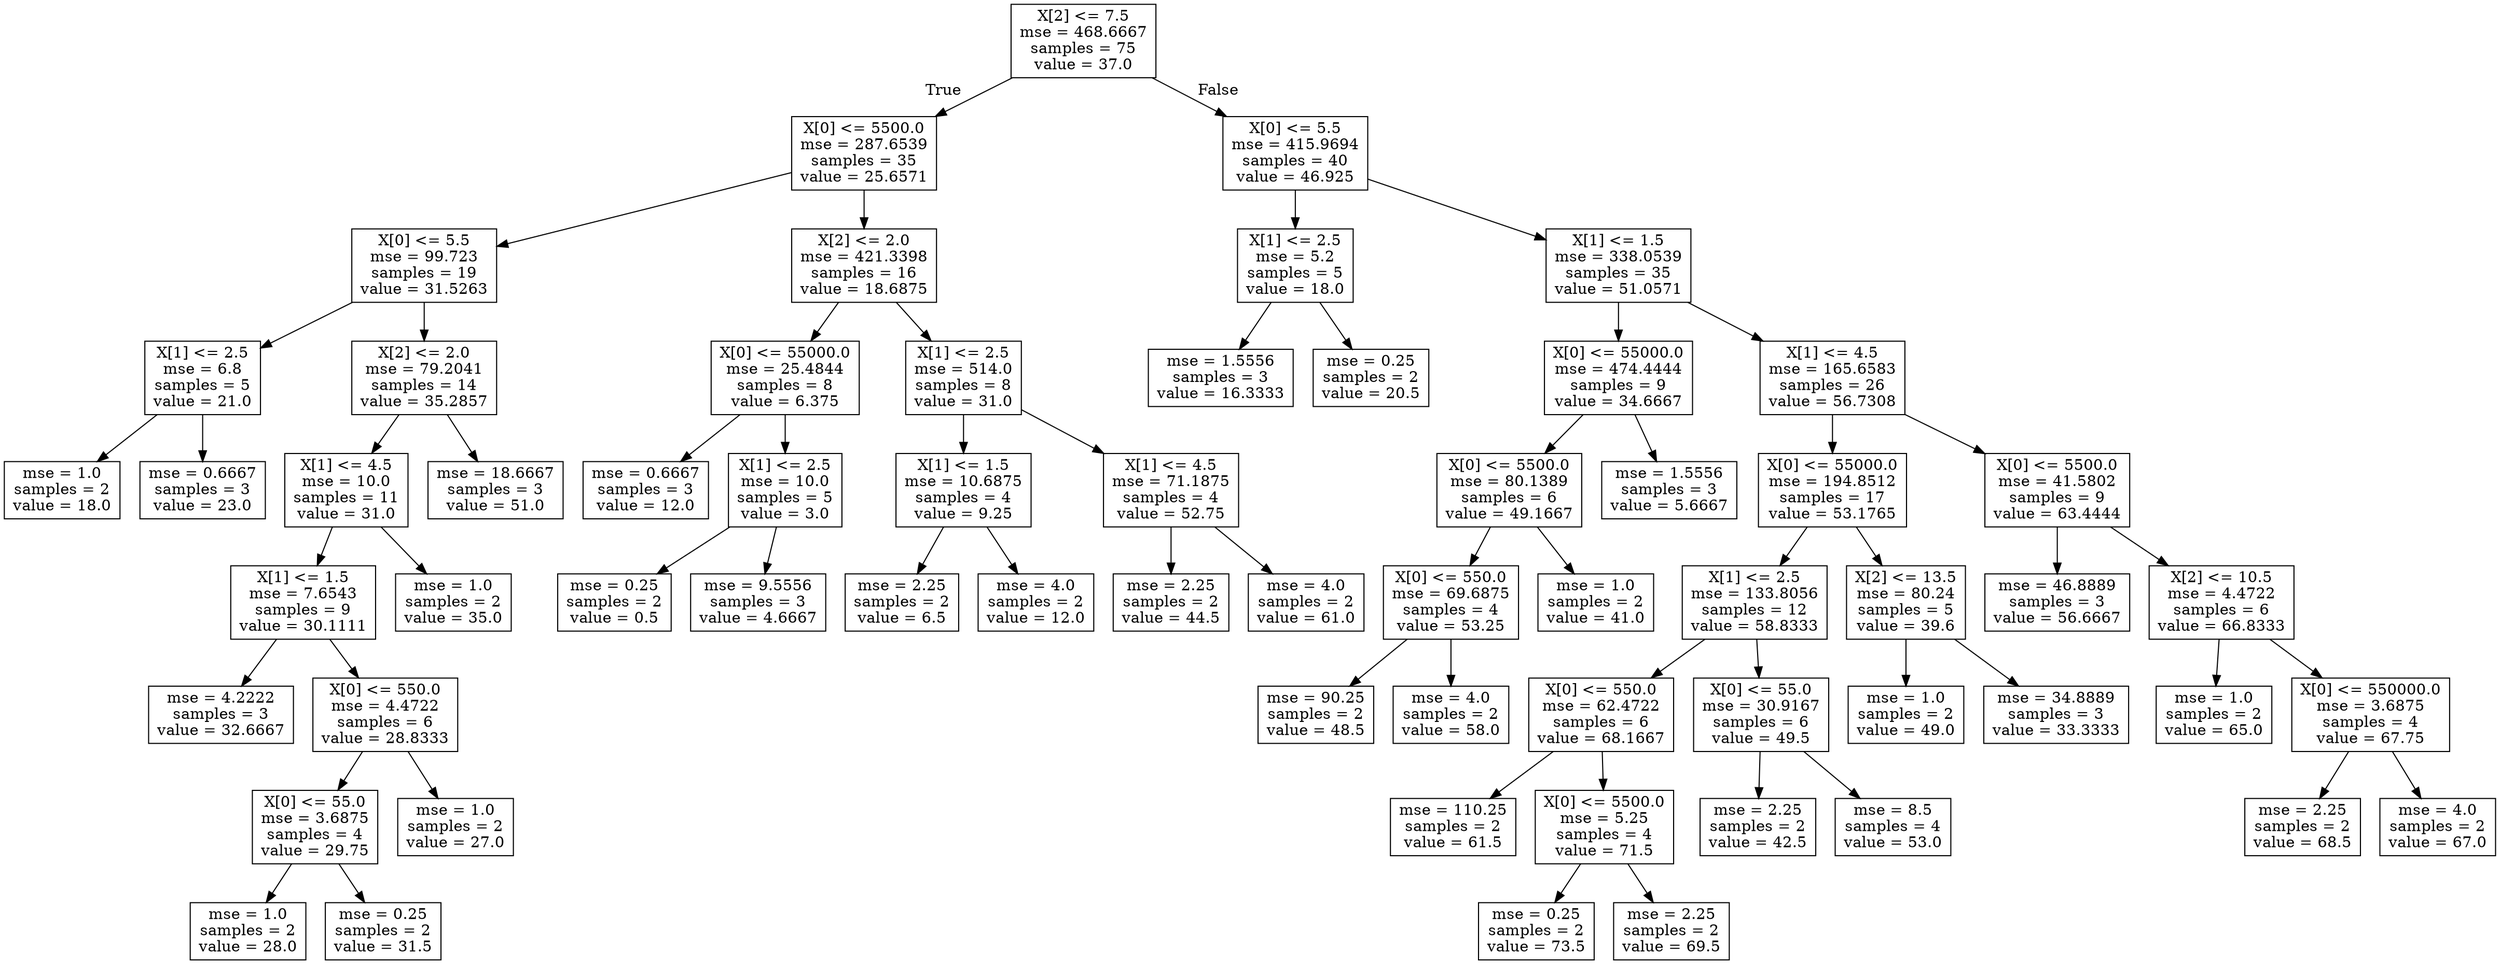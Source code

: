 digraph Tree {
node [shape=box] ;
0 [label="X[2] <= 7.5\nmse = 468.6667\nsamples = 75\nvalue = 37.0"] ;
1 [label="X[0] <= 5500.0\nmse = 287.6539\nsamples = 35\nvalue = 25.6571"] ;
0 -> 1 [labeldistance=2.5, labelangle=45, headlabel="True"] ;
2 [label="X[0] <= 5.5\nmse = 99.723\nsamples = 19\nvalue = 31.5263"] ;
1 -> 2 ;
3 [label="X[1] <= 2.5\nmse = 6.8\nsamples = 5\nvalue = 21.0"] ;
2 -> 3 ;
4 [label="mse = 1.0\nsamples = 2\nvalue = 18.0"] ;
3 -> 4 ;
5 [label="mse = 0.6667\nsamples = 3\nvalue = 23.0"] ;
3 -> 5 ;
6 [label="X[2] <= 2.0\nmse = 79.2041\nsamples = 14\nvalue = 35.2857"] ;
2 -> 6 ;
7 [label="X[1] <= 4.5\nmse = 10.0\nsamples = 11\nvalue = 31.0"] ;
6 -> 7 ;
8 [label="X[1] <= 1.5\nmse = 7.6543\nsamples = 9\nvalue = 30.1111"] ;
7 -> 8 ;
9 [label="mse = 4.2222\nsamples = 3\nvalue = 32.6667"] ;
8 -> 9 ;
10 [label="X[0] <= 550.0\nmse = 4.4722\nsamples = 6\nvalue = 28.8333"] ;
8 -> 10 ;
11 [label="X[0] <= 55.0\nmse = 3.6875\nsamples = 4\nvalue = 29.75"] ;
10 -> 11 ;
12 [label="mse = 1.0\nsamples = 2\nvalue = 28.0"] ;
11 -> 12 ;
13 [label="mse = 0.25\nsamples = 2\nvalue = 31.5"] ;
11 -> 13 ;
14 [label="mse = 1.0\nsamples = 2\nvalue = 27.0"] ;
10 -> 14 ;
15 [label="mse = 1.0\nsamples = 2\nvalue = 35.0"] ;
7 -> 15 ;
16 [label="mse = 18.6667\nsamples = 3\nvalue = 51.0"] ;
6 -> 16 ;
17 [label="X[2] <= 2.0\nmse = 421.3398\nsamples = 16\nvalue = 18.6875"] ;
1 -> 17 ;
18 [label="X[0] <= 55000.0\nmse = 25.4844\nsamples = 8\nvalue = 6.375"] ;
17 -> 18 ;
19 [label="mse = 0.6667\nsamples = 3\nvalue = 12.0"] ;
18 -> 19 ;
20 [label="X[1] <= 2.5\nmse = 10.0\nsamples = 5\nvalue = 3.0"] ;
18 -> 20 ;
21 [label="mse = 0.25\nsamples = 2\nvalue = 0.5"] ;
20 -> 21 ;
22 [label="mse = 9.5556\nsamples = 3\nvalue = 4.6667"] ;
20 -> 22 ;
23 [label="X[1] <= 2.5\nmse = 514.0\nsamples = 8\nvalue = 31.0"] ;
17 -> 23 ;
24 [label="X[1] <= 1.5\nmse = 10.6875\nsamples = 4\nvalue = 9.25"] ;
23 -> 24 ;
25 [label="mse = 2.25\nsamples = 2\nvalue = 6.5"] ;
24 -> 25 ;
26 [label="mse = 4.0\nsamples = 2\nvalue = 12.0"] ;
24 -> 26 ;
27 [label="X[1] <= 4.5\nmse = 71.1875\nsamples = 4\nvalue = 52.75"] ;
23 -> 27 ;
28 [label="mse = 2.25\nsamples = 2\nvalue = 44.5"] ;
27 -> 28 ;
29 [label="mse = 4.0\nsamples = 2\nvalue = 61.0"] ;
27 -> 29 ;
30 [label="X[0] <= 5.5\nmse = 415.9694\nsamples = 40\nvalue = 46.925"] ;
0 -> 30 [labeldistance=2.5, labelangle=-45, headlabel="False"] ;
31 [label="X[1] <= 2.5\nmse = 5.2\nsamples = 5\nvalue = 18.0"] ;
30 -> 31 ;
32 [label="mse = 1.5556\nsamples = 3\nvalue = 16.3333"] ;
31 -> 32 ;
33 [label="mse = 0.25\nsamples = 2\nvalue = 20.5"] ;
31 -> 33 ;
34 [label="X[1] <= 1.5\nmse = 338.0539\nsamples = 35\nvalue = 51.0571"] ;
30 -> 34 ;
35 [label="X[0] <= 55000.0\nmse = 474.4444\nsamples = 9\nvalue = 34.6667"] ;
34 -> 35 ;
36 [label="X[0] <= 5500.0\nmse = 80.1389\nsamples = 6\nvalue = 49.1667"] ;
35 -> 36 ;
37 [label="X[0] <= 550.0\nmse = 69.6875\nsamples = 4\nvalue = 53.25"] ;
36 -> 37 ;
38 [label="mse = 90.25\nsamples = 2\nvalue = 48.5"] ;
37 -> 38 ;
39 [label="mse = 4.0\nsamples = 2\nvalue = 58.0"] ;
37 -> 39 ;
40 [label="mse = 1.0\nsamples = 2\nvalue = 41.0"] ;
36 -> 40 ;
41 [label="mse = 1.5556\nsamples = 3\nvalue = 5.6667"] ;
35 -> 41 ;
42 [label="X[1] <= 4.5\nmse = 165.6583\nsamples = 26\nvalue = 56.7308"] ;
34 -> 42 ;
43 [label="X[0] <= 55000.0\nmse = 194.8512\nsamples = 17\nvalue = 53.1765"] ;
42 -> 43 ;
44 [label="X[1] <= 2.5\nmse = 133.8056\nsamples = 12\nvalue = 58.8333"] ;
43 -> 44 ;
45 [label="X[0] <= 550.0\nmse = 62.4722\nsamples = 6\nvalue = 68.1667"] ;
44 -> 45 ;
46 [label="mse = 110.25\nsamples = 2\nvalue = 61.5"] ;
45 -> 46 ;
47 [label="X[0] <= 5500.0\nmse = 5.25\nsamples = 4\nvalue = 71.5"] ;
45 -> 47 ;
48 [label="mse = 0.25\nsamples = 2\nvalue = 73.5"] ;
47 -> 48 ;
49 [label="mse = 2.25\nsamples = 2\nvalue = 69.5"] ;
47 -> 49 ;
50 [label="X[0] <= 55.0\nmse = 30.9167\nsamples = 6\nvalue = 49.5"] ;
44 -> 50 ;
51 [label="mse = 2.25\nsamples = 2\nvalue = 42.5"] ;
50 -> 51 ;
52 [label="mse = 8.5\nsamples = 4\nvalue = 53.0"] ;
50 -> 52 ;
53 [label="X[2] <= 13.5\nmse = 80.24\nsamples = 5\nvalue = 39.6"] ;
43 -> 53 ;
54 [label="mse = 1.0\nsamples = 2\nvalue = 49.0"] ;
53 -> 54 ;
55 [label="mse = 34.8889\nsamples = 3\nvalue = 33.3333"] ;
53 -> 55 ;
56 [label="X[0] <= 5500.0\nmse = 41.5802\nsamples = 9\nvalue = 63.4444"] ;
42 -> 56 ;
57 [label="mse = 46.8889\nsamples = 3\nvalue = 56.6667"] ;
56 -> 57 ;
58 [label="X[2] <= 10.5\nmse = 4.4722\nsamples = 6\nvalue = 66.8333"] ;
56 -> 58 ;
59 [label="mse = 1.0\nsamples = 2\nvalue = 65.0"] ;
58 -> 59 ;
60 [label="X[0] <= 550000.0\nmse = 3.6875\nsamples = 4\nvalue = 67.75"] ;
58 -> 60 ;
61 [label="mse = 2.25\nsamples = 2\nvalue = 68.5"] ;
60 -> 61 ;
62 [label="mse = 4.0\nsamples = 2\nvalue = 67.0"] ;
60 -> 62 ;
}